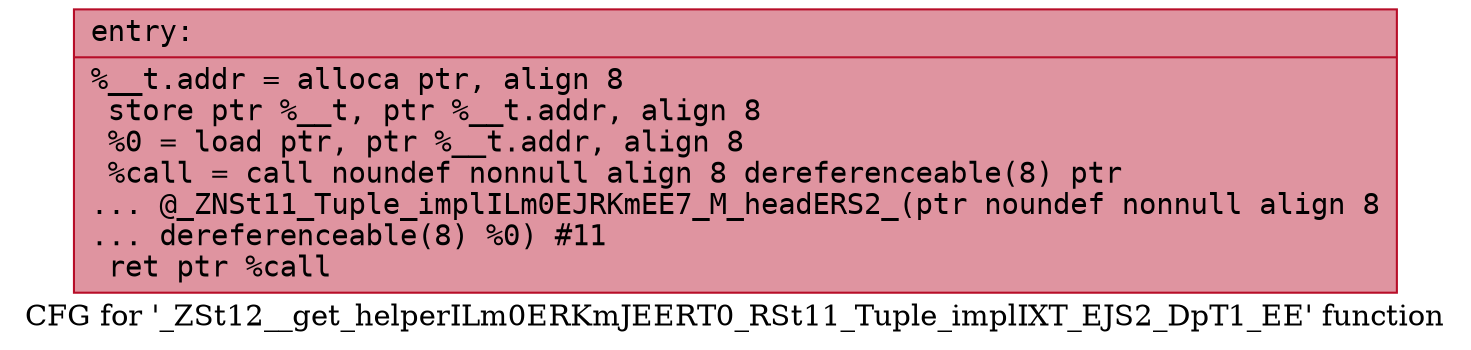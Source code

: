 digraph "CFG for '_ZSt12__get_helperILm0ERKmJEERT0_RSt11_Tuple_implIXT_EJS2_DpT1_EE' function" {
	label="CFG for '_ZSt12__get_helperILm0ERKmJEERT0_RSt11_Tuple_implIXT_EJS2_DpT1_EE' function";

	Node0x562da20657e0 [shape=record,color="#b70d28ff", style=filled, fillcolor="#b70d2870" fontname="Courier",label="{entry:\l|  %__t.addr = alloca ptr, align 8\l  store ptr %__t, ptr %__t.addr, align 8\l  %0 = load ptr, ptr %__t.addr, align 8\l  %call = call noundef nonnull align 8 dereferenceable(8) ptr\l... @_ZNSt11_Tuple_implILm0EJRKmEE7_M_headERS2_(ptr noundef nonnull align 8\l... dereferenceable(8) %0) #11\l  ret ptr %call\l}"];
}
